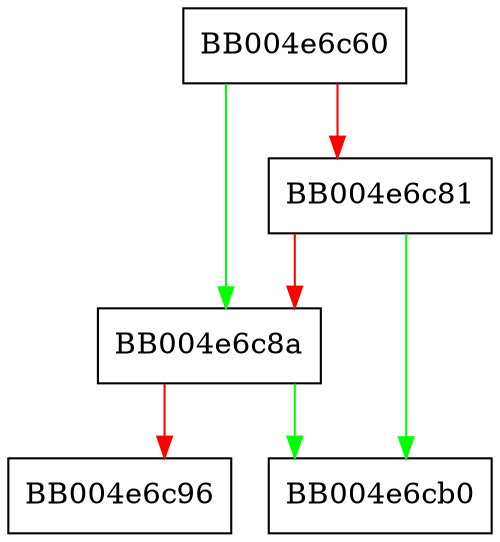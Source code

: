 digraph ssl_do_client_cert_cb {
  node [shape="box"];
  graph [splines=ortho];
  BB004e6c60 -> BB004e6c8a [color="green"];
  BB004e6c60 -> BB004e6c81 [color="red"];
  BB004e6c81 -> BB004e6cb0 [color="green"];
  BB004e6c81 -> BB004e6c8a [color="red"];
  BB004e6c8a -> BB004e6cb0 [color="green"];
  BB004e6c8a -> BB004e6c96 [color="red"];
}
